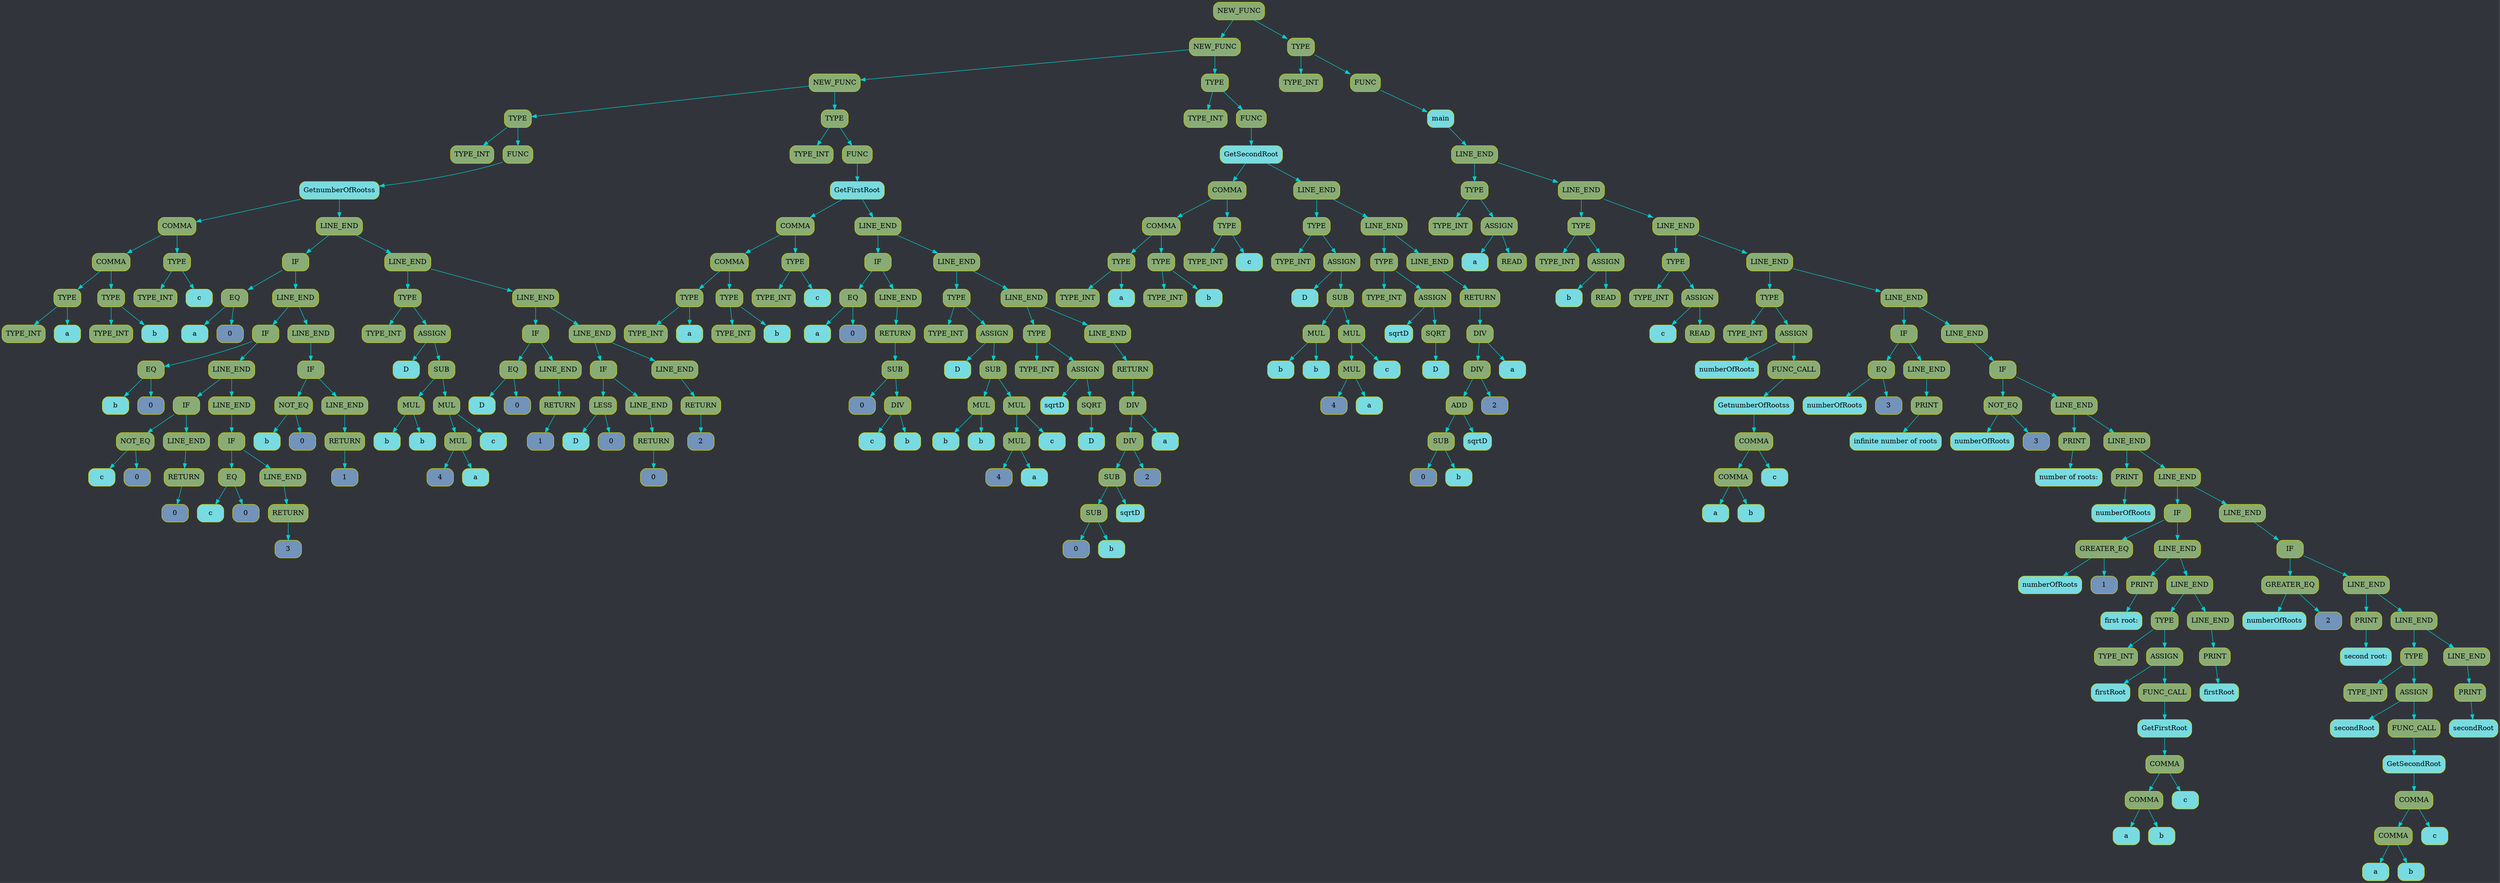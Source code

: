 digraph G{
rankdir=TB;
graph [bgcolor="#31353b"];
edge[color="#00D0D0"];
node0x13d6040a0[shape=Mrecord, style=filled, fillcolor="#89AC76", label = "NEW_FUNC", color = "#D0D000"];
node0x13d6040c0[shape=Mrecord, style=filled, fillcolor="#89AC76", label = "NEW_FUNC", color = "#D0D000"];
node0x13d6040e0[shape=Mrecord, style=filled, fillcolor="#89AC76", label = "NEW_FUNC", color = "#D0D000"];
node0x13d604100[shape=Mrecord, style=filled, fillcolor="#89AC76", label = "TYPE", color = "#D0D000"];
node0x13d604120[shape=Mrecord, style=filled, fillcolor="#89AC76", label = "TYPE_INT", color = "#D0D000"];
node0x13d604140[shape=Mrecord, style=filled, fillcolor="#89AC76", label = "FUNC", color = "#D0D000"];
node0x13d604180[shape=Mrecord, style=filled, fillcolor="#78DBE2", label = "GetnumberOfRootss", color = "#D0D000"];
node0x13d6041a0[shape=Mrecord, style=filled, fillcolor="#89AC76", label = "COMMA", color = "#D0D000"];
node0x13d6041c0[shape=Mrecord, style=filled, fillcolor="#89AC76", label = "COMMA", color = "#D0D000"];
node0x13d6041e0[shape=Mrecord, style=filled, fillcolor="#89AC76", label = "TYPE", color = "#D0D000"];
node0x13d604200[shape=Mrecord, style=filled, fillcolor="#89AC76", label = "TYPE_INT", color = "#D0D000"];
node0x13d604230[shape=Mrecord, style=filled, fillcolor="#78DBE2", label = "a", color = "#D0D000"];
node0x13d604250[shape=Mrecord, style=filled, fillcolor="#89AC76", label = "TYPE", color = "#D0D000"];
node0x13d604270[shape=Mrecord, style=filled, fillcolor="#89AC76", label = "TYPE_INT", color = "#D0D000"];
node0x13d6042a0[shape=Mrecord, style=filled, fillcolor="#78DBE2", label = "b", color = "#D0D000"];
node0x13d6042c0[shape=Mrecord, style=filled, fillcolor="#89AC76", label = "TYPE", color = "#D0D000"];
node0x13d6042e0[shape=Mrecord, style=filled, fillcolor="#89AC76", label = "TYPE_INT", color = "#D0D000"];
node0x13d604310[shape=Mrecord, style=filled, fillcolor="#78DBE2", label = "c", color = "#D0D000"];
node0x13d604330[shape=Mrecord, style=filled, fillcolor="#89AC76", label = "LINE_END", color = "#D0D000"];
node0x13d604350[shape=Mrecord, style=filled, fillcolor="#89AC76", label = "IF", color = "#D0D000"];
node0x13d604370[shape=Mrecord, style=filled, fillcolor="#89AC76", label = "EQ", color = "#D0D000"];
node0x13d6043a0[shape=Mrecord, style=filled, fillcolor="#78DBE2", label = "a", color = "#D0D000"];
node0x13d6043c0[shape=Mrecord, style=filled, fillcolor="#7293ba", label = "0", color = "#D0D000"];
node0x13d6043e0[shape=Mrecord, style=filled, fillcolor="#89AC76", label = "LINE_END", color = "#D0D000"];
node0x13d604400[shape=Mrecord, style=filled, fillcolor="#89AC76", label = "IF", color = "#D0D000"];
node0x13d604420[shape=Mrecord, style=filled, fillcolor="#89AC76", label = "EQ", color = "#D0D000"];
node0x13d604450[shape=Mrecord, style=filled, fillcolor="#78DBE2", label = "b", color = "#D0D000"];
node0x13d604470[shape=Mrecord, style=filled, fillcolor="#7293ba", label = "0", color = "#D0D000"];
node0x13d604490[shape=Mrecord, style=filled, fillcolor="#89AC76", label = "LINE_END", color = "#D0D000"];
node0x13d6044b0[shape=Mrecord, style=filled, fillcolor="#89AC76", label = "IF", color = "#D0D000"];
node0x13d6044d0[shape=Mrecord, style=filled, fillcolor="#89AC76", label = "NOT_EQ", color = "#D0D000"];
node0x13d604500[shape=Mrecord, style=filled, fillcolor="#78DBE2", label = "c", color = "#D0D000"];
node0x13d604520[shape=Mrecord, style=filled, fillcolor="#7293ba", label = "0", color = "#D0D000"];
node0x13d604540[shape=Mrecord, style=filled, fillcolor="#89AC76", label = "LINE_END", color = "#D0D000"];
node0x13d604560[shape=Mrecord, style=filled, fillcolor="#89AC76", label = "RETURN", color = "#D0D000"];
node0x13d604580[shape=Mrecord, style=filled, fillcolor="#7293ba", label = "0", color = "#D0D000"];
node0x13d6045a0[shape=Mrecord, style=filled, fillcolor="#89AC76", label = "LINE_END", color = "#D0D000"];
node0x13d6045c0[shape=Mrecord, style=filled, fillcolor="#89AC76", label = "IF", color = "#D0D000"];
node0x13d6045e0[shape=Mrecord, style=filled, fillcolor="#89AC76", label = "EQ", color = "#D0D000"];
node0x13d604610[shape=Mrecord, style=filled, fillcolor="#78DBE2", label = "c", color = "#D0D000"];
node0x13d604630[shape=Mrecord, style=filled, fillcolor="#7293ba", label = "0", color = "#D0D000"];
node0x13d604650[shape=Mrecord, style=filled, fillcolor="#89AC76", label = "LINE_END", color = "#D0D000"];
node0x13d604670[shape=Mrecord, style=filled, fillcolor="#89AC76", label = "RETURN", color = "#D0D000"];
node0x13d604690[shape=Mrecord, style=filled, fillcolor="#7293ba", label = "3", color = "#D0D000"];
node0x13d6046b0[shape=Mrecord, style=filled, fillcolor="#89AC76", label = "LINE_END", color = "#D0D000"];
node0x13d6046d0[shape=Mrecord, style=filled, fillcolor="#89AC76", label = "IF", color = "#D0D000"];
node0x13d6046f0[shape=Mrecord, style=filled, fillcolor="#89AC76", label = "NOT_EQ", color = "#D0D000"];
node0x13d604720[shape=Mrecord, style=filled, fillcolor="#78DBE2", label = "b", color = "#D0D000"];
node0x13d604740[shape=Mrecord, style=filled, fillcolor="#7293ba", label = "0", color = "#D0D000"];
node0x13d604760[shape=Mrecord, style=filled, fillcolor="#89AC76", label = "LINE_END", color = "#D0D000"];
node0x13d604780[shape=Mrecord, style=filled, fillcolor="#89AC76", label = "RETURN", color = "#D0D000"];
node0x13d6047a0[shape=Mrecord, style=filled, fillcolor="#7293ba", label = "1", color = "#D0D000"];
node0x13d6047c0[shape=Mrecord, style=filled, fillcolor="#89AC76", label = "LINE_END", color = "#D0D000"];
node0x13d6047e0[shape=Mrecord, style=filled, fillcolor="#89AC76", label = "TYPE", color = "#D0D000"];
node0x13d604800[shape=Mrecord, style=filled, fillcolor="#89AC76", label = "TYPE_INT", color = "#D0D000"];
node0x13d604820[shape=Mrecord, style=filled, fillcolor="#89AC76", label = "ASSIGN", color = "#D0D000"];
node0x13d604850[shape=Mrecord, style=filled, fillcolor="#78DBE2", label = "D", color = "#D0D000"];
node0x13d604870[shape=Mrecord, style=filled, fillcolor="#89AC76", label = "SUB", color = "#D0D000"];
node0x13d604890[shape=Mrecord, style=filled, fillcolor="#89AC76", label = "MUL", color = "#D0D000"];
node0x13d6048c0[shape=Mrecord, style=filled, fillcolor="#78DBE2", label = "b", color = "#D0D000"];
node0x13d6048f0[shape=Mrecord, style=filled, fillcolor="#78DBE2", label = "b", color = "#D0D000"];
node0x13d604910[shape=Mrecord, style=filled, fillcolor="#89AC76", label = "MUL", color = "#D0D000"];
node0x13d604930[shape=Mrecord, style=filled, fillcolor="#89AC76", label = "MUL", color = "#D0D000"];
node0x13d604950[shape=Mrecord, style=filled, fillcolor="#7293ba", label = "4", color = "#D0D000"];
node0x13d604980[shape=Mrecord, style=filled, fillcolor="#78DBE2", label = "a", color = "#D0D000"];
node0x13d6049b0[shape=Mrecord, style=filled, fillcolor="#78DBE2", label = "c", color = "#D0D000"];
node0x13d6049d0[shape=Mrecord, style=filled, fillcolor="#89AC76", label = "LINE_END", color = "#D0D000"];
node0x13d6049f0[shape=Mrecord, style=filled, fillcolor="#89AC76", label = "IF", color = "#D0D000"];
node0x13d604a10[shape=Mrecord, style=filled, fillcolor="#89AC76", label = "EQ", color = "#D0D000"];
node0x13d604a40[shape=Mrecord, style=filled, fillcolor="#78DBE2", label = "D", color = "#D0D000"];
node0x13d604a60[shape=Mrecord, style=filled, fillcolor="#7293ba", label = "0", color = "#D0D000"];
node0x13d604a80[shape=Mrecord, style=filled, fillcolor="#89AC76", label = "LINE_END", color = "#D0D000"];
node0x13d604aa0[shape=Mrecord, style=filled, fillcolor="#89AC76", label = "RETURN", color = "#D0D000"];
node0x13d604ac0[shape=Mrecord, style=filled, fillcolor="#7293ba", label = "1", color = "#D0D000"];
node0x13d604ae0[shape=Mrecord, style=filled, fillcolor="#89AC76", label = "LINE_END", color = "#D0D000"];
node0x13d604b00[shape=Mrecord, style=filled, fillcolor="#89AC76", label = "IF", color = "#D0D000"];
node0x13d604b20[shape=Mrecord, style=filled, fillcolor="#89AC76", label = "LESS", color = "#D0D000"];
node0x13d604b50[shape=Mrecord, style=filled, fillcolor="#78DBE2", label = "D", color = "#D0D000"];
node0x13d604b70[shape=Mrecord, style=filled, fillcolor="#7293ba", label = "0", color = "#D0D000"];
node0x13d604b90[shape=Mrecord, style=filled, fillcolor="#89AC76", label = "LINE_END", color = "#D0D000"];
node0x13d604bb0[shape=Mrecord, style=filled, fillcolor="#89AC76", label = "RETURN", color = "#D0D000"];
node0x13d604bd0[shape=Mrecord, style=filled, fillcolor="#7293ba", label = "0", color = "#D0D000"];
node0x13d604bf0[shape=Mrecord, style=filled, fillcolor="#89AC76", label = "LINE_END", color = "#D0D000"];
node0x13d604c10[shape=Mrecord, style=filled, fillcolor="#89AC76", label = "RETURN", color = "#D0D000"];
node0x13d604c30[shape=Mrecord, style=filled, fillcolor="#7293ba", label = "2", color = "#D0D000"];
node0x13d604c50[shape=Mrecord, style=filled, fillcolor="#89AC76", label = "TYPE", color = "#D0D000"];
node0x13d604c70[shape=Mrecord, style=filled, fillcolor="#89AC76", label = "TYPE_INT", color = "#D0D000"];
node0x13d604c90[shape=Mrecord, style=filled, fillcolor="#89AC76", label = "FUNC", color = "#D0D000"];
node0x13d604cc0[shape=Mrecord, style=filled, fillcolor="#78DBE2", label = "GetFirstRoot", color = "#D0D000"];
node0x13d604ce0[shape=Mrecord, style=filled, fillcolor="#89AC76", label = "COMMA", color = "#D0D000"];
node0x13d604d00[shape=Mrecord, style=filled, fillcolor="#89AC76", label = "COMMA", color = "#D0D000"];
node0x13d604d20[shape=Mrecord, style=filled, fillcolor="#89AC76", label = "TYPE", color = "#D0D000"];
node0x13d604d40[shape=Mrecord, style=filled, fillcolor="#89AC76", label = "TYPE_INT", color = "#D0D000"];
node0x13d604d70[shape=Mrecord, style=filled, fillcolor="#78DBE2", label = "a", color = "#D0D000"];
node0x13d604d90[shape=Mrecord, style=filled, fillcolor="#89AC76", label = "TYPE", color = "#D0D000"];
node0x13d604db0[shape=Mrecord, style=filled, fillcolor="#89AC76", label = "TYPE_INT", color = "#D0D000"];
node0x13d604de0[shape=Mrecord, style=filled, fillcolor="#78DBE2", label = "b", color = "#D0D000"];
node0x13d604e00[shape=Mrecord, style=filled, fillcolor="#89AC76", label = "TYPE", color = "#D0D000"];
node0x13d604e20[shape=Mrecord, style=filled, fillcolor="#89AC76", label = "TYPE_INT", color = "#D0D000"];
node0x13d604e50[shape=Mrecord, style=filled, fillcolor="#78DBE2", label = "c", color = "#D0D000"];
node0x13d604e70[shape=Mrecord, style=filled, fillcolor="#89AC76", label = "LINE_END", color = "#D0D000"];
node0x13d604e90[shape=Mrecord, style=filled, fillcolor="#89AC76", label = "IF", color = "#D0D000"];
node0x13d604eb0[shape=Mrecord, style=filled, fillcolor="#89AC76", label = "EQ", color = "#D0D000"];
node0x13d604ee0[shape=Mrecord, style=filled, fillcolor="#78DBE2", label = "a", color = "#D0D000"];
node0x13d604f00[shape=Mrecord, style=filled, fillcolor="#7293ba", label = "0", color = "#D0D000"];
node0x13d604f20[shape=Mrecord, style=filled, fillcolor="#89AC76", label = "LINE_END", color = "#D0D000"];
node0x13d604f40[shape=Mrecord, style=filled, fillcolor="#89AC76", label = "RETURN", color = "#D0D000"];
node0x13d604f60[shape=Mrecord, style=filled, fillcolor="#89AC76", label = "SUB", color = "#D0D000"];
node0x13d604f80[shape=Mrecord, style=filled, fillcolor="#7293ba", label = "0", color = "#D0D000"];
node0x13d604fa0[shape=Mrecord, style=filled, fillcolor="#89AC76", label = "DIV", color = "#D0D000"];
node0x13d604fd0[shape=Mrecord, style=filled, fillcolor="#78DBE2", label = "c", color = "#D0D000"];
node0x13d605000[shape=Mrecord, style=filled, fillcolor="#78DBE2", label = "b", color = "#D0D000"];
node0x13d605020[shape=Mrecord, style=filled, fillcolor="#89AC76", label = "LINE_END", color = "#D0D000"];
node0x13d605040[shape=Mrecord, style=filled, fillcolor="#89AC76", label = "TYPE", color = "#D0D000"];
node0x13d605060[shape=Mrecord, style=filled, fillcolor="#89AC76", label = "TYPE_INT", color = "#D0D000"];
node0x13d605080[shape=Mrecord, style=filled, fillcolor="#89AC76", label = "ASSIGN", color = "#D0D000"];
node0x13d6050b0[shape=Mrecord, style=filled, fillcolor="#78DBE2", label = "D", color = "#D0D000"];
node0x13d6050d0[shape=Mrecord, style=filled, fillcolor="#89AC76", label = "SUB", color = "#D0D000"];
node0x13d6050f0[shape=Mrecord, style=filled, fillcolor="#89AC76", label = "MUL", color = "#D0D000"];
node0x13d605120[shape=Mrecord, style=filled, fillcolor="#78DBE2", label = "b", color = "#D0D000"];
node0x13d605150[shape=Mrecord, style=filled, fillcolor="#78DBE2", label = "b", color = "#D0D000"];
node0x13d605170[shape=Mrecord, style=filled, fillcolor="#89AC76", label = "MUL", color = "#D0D000"];
node0x13d605190[shape=Mrecord, style=filled, fillcolor="#89AC76", label = "MUL", color = "#D0D000"];
node0x13d6051b0[shape=Mrecord, style=filled, fillcolor="#7293ba", label = "4", color = "#D0D000"];
node0x13d6051e0[shape=Mrecord, style=filled, fillcolor="#78DBE2", label = "a", color = "#D0D000"];
node0x13d605210[shape=Mrecord, style=filled, fillcolor="#78DBE2", label = "c", color = "#D0D000"];
node0x13d605230[shape=Mrecord, style=filled, fillcolor="#89AC76", label = "LINE_END", color = "#D0D000"];
node0x13d605250[shape=Mrecord, style=filled, fillcolor="#89AC76", label = "TYPE", color = "#D0D000"];
node0x13d605270[shape=Mrecord, style=filled, fillcolor="#89AC76", label = "TYPE_INT", color = "#D0D000"];
node0x13d605290[shape=Mrecord, style=filled, fillcolor="#89AC76", label = "ASSIGN", color = "#D0D000"];
node0x13d6052c0[shape=Mrecord, style=filled, fillcolor="#78DBE2", label = "sqrtD", color = "#D0D000"];
node0x13d6052e0[shape=Mrecord, style=filled, fillcolor="#89AC76", label = "SQRT", color = "#D0D000"];
node0x13d605310[shape=Mrecord, style=filled, fillcolor="#78DBE2", label = "D", color = "#D0D000"];
node0x13d605330[shape=Mrecord, style=filled, fillcolor="#89AC76", label = "LINE_END", color = "#D0D000"];
node0x13d605350[shape=Mrecord, style=filled, fillcolor="#89AC76", label = "RETURN", color = "#D0D000"];
node0x13d605370[shape=Mrecord, style=filled, fillcolor="#89AC76", label = "DIV", color = "#D0D000"];
node0x13d605390[shape=Mrecord, style=filled, fillcolor="#89AC76", label = "DIV", color = "#D0D000"];
node0x13d6053b0[shape=Mrecord, style=filled, fillcolor="#89AC76", label = "SUB", color = "#D0D000"];
node0x13d6053d0[shape=Mrecord, style=filled, fillcolor="#89AC76", label = "SUB", color = "#D0D000"];
node0x13d6053f0[shape=Mrecord, style=filled, fillcolor="#7293ba", label = "0", color = "#D0D000"];
node0x13d605420[shape=Mrecord, style=filled, fillcolor="#78DBE2", label = "b", color = "#D0D000"];
node0x13d605450[shape=Mrecord, style=filled, fillcolor="#78DBE2", label = "sqrtD", color = "#D0D000"];
node0x13d605470[shape=Mrecord, style=filled, fillcolor="#7293ba", label = "2", color = "#D0D000"];
node0x13d6054a0[shape=Mrecord, style=filled, fillcolor="#78DBE2", label = "a", color = "#D0D000"];
node0x13d6054c0[shape=Mrecord, style=filled, fillcolor="#89AC76", label = "TYPE", color = "#D0D000"];
node0x13d6054e0[shape=Mrecord, style=filled, fillcolor="#89AC76", label = "TYPE_INT", color = "#D0D000"];
node0x13d605500[shape=Mrecord, style=filled, fillcolor="#89AC76", label = "FUNC", color = "#D0D000"];
node0x13d605530[shape=Mrecord, style=filled, fillcolor="#78DBE2", label = "GetSecondRoot", color = "#D0D000"];
node0x13d605550[shape=Mrecord, style=filled, fillcolor="#89AC76", label = "COMMA", color = "#D0D000"];
node0x13d605570[shape=Mrecord, style=filled, fillcolor="#89AC76", label = "COMMA", color = "#D0D000"];
node0x13d605590[shape=Mrecord, style=filled, fillcolor="#89AC76", label = "TYPE", color = "#D0D000"];
node0x13d6055b0[shape=Mrecord, style=filled, fillcolor="#89AC76", label = "TYPE_INT", color = "#D0D000"];
node0x13d6055e0[shape=Mrecord, style=filled, fillcolor="#78DBE2", label = "a", color = "#D0D000"];
node0x13d605600[shape=Mrecord, style=filled, fillcolor="#89AC76", label = "TYPE", color = "#D0D000"];
node0x13d605620[shape=Mrecord, style=filled, fillcolor="#89AC76", label = "TYPE_INT", color = "#D0D000"];
node0x13d605650[shape=Mrecord, style=filled, fillcolor="#78DBE2", label = "b", color = "#D0D000"];
node0x13d605670[shape=Mrecord, style=filled, fillcolor="#89AC76", label = "TYPE", color = "#D0D000"];
node0x13d605690[shape=Mrecord, style=filled, fillcolor="#89AC76", label = "TYPE_INT", color = "#D0D000"];
node0x13d6056c0[shape=Mrecord, style=filled, fillcolor="#78DBE2", label = "c", color = "#D0D000"];
node0x13d6056e0[shape=Mrecord, style=filled, fillcolor="#89AC76", label = "LINE_END", color = "#D0D000"];
node0x13d605700[shape=Mrecord, style=filled, fillcolor="#89AC76", label = "TYPE", color = "#D0D000"];
node0x13d605720[shape=Mrecord, style=filled, fillcolor="#89AC76", label = "TYPE_INT", color = "#D0D000"];
node0x13d605740[shape=Mrecord, style=filled, fillcolor="#89AC76", label = "ASSIGN", color = "#D0D000"];
node0x13d605770[shape=Mrecord, style=filled, fillcolor="#78DBE2", label = "D", color = "#D0D000"];
node0x13d605790[shape=Mrecord, style=filled, fillcolor="#89AC76", label = "SUB", color = "#D0D000"];
node0x13d6057b0[shape=Mrecord, style=filled, fillcolor="#89AC76", label = "MUL", color = "#D0D000"];
node0x13d6057e0[shape=Mrecord, style=filled, fillcolor="#78DBE2", label = "b", color = "#D0D000"];
node0x13d605810[shape=Mrecord, style=filled, fillcolor="#78DBE2", label = "b", color = "#D0D000"];
node0x13d605830[shape=Mrecord, style=filled, fillcolor="#89AC76", label = "MUL", color = "#D0D000"];
node0x13d605850[shape=Mrecord, style=filled, fillcolor="#89AC76", label = "MUL", color = "#D0D000"];
node0x13d605870[shape=Mrecord, style=filled, fillcolor="#7293ba", label = "4", color = "#D0D000"];
node0x13d6058a0[shape=Mrecord, style=filled, fillcolor="#78DBE2", label = "a", color = "#D0D000"];
node0x13d6058d0[shape=Mrecord, style=filled, fillcolor="#78DBE2", label = "c", color = "#D0D000"];
node0x13d6058f0[shape=Mrecord, style=filled, fillcolor="#89AC76", label = "LINE_END", color = "#D0D000"];
node0x13d605910[shape=Mrecord, style=filled, fillcolor="#89AC76", label = "TYPE", color = "#D0D000"];
node0x13d605930[shape=Mrecord, style=filled, fillcolor="#89AC76", label = "TYPE_INT", color = "#D0D000"];
node0x13d605950[shape=Mrecord, style=filled, fillcolor="#89AC76", label = "ASSIGN", color = "#D0D000"];
node0x13d605980[shape=Mrecord, style=filled, fillcolor="#78DBE2", label = "sqrtD", color = "#D0D000"];
node0x13d6059a0[shape=Mrecord, style=filled, fillcolor="#89AC76", label = "SQRT", color = "#D0D000"];
node0x13d6059d0[shape=Mrecord, style=filled, fillcolor="#78DBE2", label = "D", color = "#D0D000"];
node0x13d6059f0[shape=Mrecord, style=filled, fillcolor="#89AC76", label = "LINE_END", color = "#D0D000"];
node0x13d605a10[shape=Mrecord, style=filled, fillcolor="#89AC76", label = "RETURN", color = "#D0D000"];
node0x13d605a30[shape=Mrecord, style=filled, fillcolor="#89AC76", label = "DIV", color = "#D0D000"];
node0x13d605a50[shape=Mrecord, style=filled, fillcolor="#89AC76", label = "DIV", color = "#D0D000"];
node0x13d605a70[shape=Mrecord, style=filled, fillcolor="#89AC76", label = "ADD", color = "#D0D000"];
node0x13d605a90[shape=Mrecord, style=filled, fillcolor="#89AC76", label = "SUB", color = "#D0D000"];
node0x13d605ab0[shape=Mrecord, style=filled, fillcolor="#7293ba", label = "0", color = "#D0D000"];
node0x13d605ae0[shape=Mrecord, style=filled, fillcolor="#78DBE2", label = "b", color = "#D0D000"];
node0x13d605b10[shape=Mrecord, style=filled, fillcolor="#78DBE2", label = "sqrtD", color = "#D0D000"];
node0x13d605b30[shape=Mrecord, style=filled, fillcolor="#7293ba", label = "2", color = "#D0D000"];
node0x13d605b60[shape=Mrecord, style=filled, fillcolor="#78DBE2", label = "a", color = "#D0D000"];
node0x13d605b80[shape=Mrecord, style=filled, fillcolor="#89AC76", label = "TYPE", color = "#D0D000"];
node0x13d605ba0[shape=Mrecord, style=filled, fillcolor="#89AC76", label = "TYPE_INT", color = "#D0D000"];
node0x13d605bc0[shape=Mrecord, style=filled, fillcolor="#89AC76", label = "FUNC", color = "#D0D000"];
node0x13d605bf0[shape=Mrecord, style=filled, fillcolor="#78DBE2", label = "main", color = "#D0D000"];
node0x13d605c10[shape=Mrecord, style=filled, fillcolor="#89AC76", label = "LINE_END", color = "#D0D000"];
node0x13d605c30[shape=Mrecord, style=filled, fillcolor="#89AC76", label = "TYPE", color = "#D0D000"];
node0x13d605c50[shape=Mrecord, style=filled, fillcolor="#89AC76", label = "TYPE_INT", color = "#D0D000"];
node0x13d605c70[shape=Mrecord, style=filled, fillcolor="#89AC76", label = "ASSIGN", color = "#D0D000"];
node0x13d605ca0[shape=Mrecord, style=filled, fillcolor="#78DBE2", label = "a", color = "#D0D000"];
node0x13d605cc0[shape=Mrecord, style=filled, fillcolor="#89AC76", label = "READ", color = "#D0D000"];
node0x13d605ce0[shape=Mrecord, style=filled, fillcolor="#89AC76", label = "LINE_END", color = "#D0D000"];
node0x13d605d00[shape=Mrecord, style=filled, fillcolor="#89AC76", label = "TYPE", color = "#D0D000"];
node0x13d605d20[shape=Mrecord, style=filled, fillcolor="#89AC76", label = "TYPE_INT", color = "#D0D000"];
node0x13d605d40[shape=Mrecord, style=filled, fillcolor="#89AC76", label = "ASSIGN", color = "#D0D000"];
node0x13d605d70[shape=Mrecord, style=filled, fillcolor="#78DBE2", label = "b", color = "#D0D000"];
node0x13d605d90[shape=Mrecord, style=filled, fillcolor="#89AC76", label = "READ", color = "#D0D000"];
node0x13d605db0[shape=Mrecord, style=filled, fillcolor="#89AC76", label = "LINE_END", color = "#D0D000"];
node0x13d605dd0[shape=Mrecord, style=filled, fillcolor="#89AC76", label = "TYPE", color = "#D0D000"];
node0x13d605df0[shape=Mrecord, style=filled, fillcolor="#89AC76", label = "TYPE_INT", color = "#D0D000"];
node0x13d605e10[shape=Mrecord, style=filled, fillcolor="#89AC76", label = "ASSIGN", color = "#D0D000"];
node0x13d605e40[shape=Mrecord, style=filled, fillcolor="#78DBE2", label = "c", color = "#D0D000"];
node0x13d605e60[shape=Mrecord, style=filled, fillcolor="#89AC76", label = "READ", color = "#D0D000"];
node0x13d605e80[shape=Mrecord, style=filled, fillcolor="#89AC76", label = "LINE_END", color = "#D0D000"];
node0x13d605ea0[shape=Mrecord, style=filled, fillcolor="#89AC76", label = "TYPE", color = "#D0D000"];
node0x13d605ec0[shape=Mrecord, style=filled, fillcolor="#89AC76", label = "TYPE_INT", color = "#D0D000"];
node0x13d605ee0[shape=Mrecord, style=filled, fillcolor="#89AC76", label = "ASSIGN", color = "#D0D000"];
node0x13d605f10[shape=Mrecord, style=filled, fillcolor="#78DBE2", label = "numberOfRoots", color = "#D0D000"];
node0x13d605f30[shape=Mrecord, style=filled, fillcolor="#89AC76", label = "FUNC_CALL", color = "#D0D000"];
node0x13d605f70[shape=Mrecord, style=filled, fillcolor="#78DBE2", label = "GetnumberOfRootss", color = "#D0D000"];
node0x13d605f90[shape=Mrecord, style=filled, fillcolor="#89AC76", label = "COMMA", color = "#D0D000"];
node0x13d605fb0[shape=Mrecord, style=filled, fillcolor="#89AC76", label = "COMMA", color = "#D0D000"];
node0x13d605fe0[shape=Mrecord, style=filled, fillcolor="#78DBE2", label = "a", color = "#D0D000"];
node0x13d606010[shape=Mrecord, style=filled, fillcolor="#78DBE2", label = "b", color = "#D0D000"];
node0x13d606040[shape=Mrecord, style=filled, fillcolor="#78DBE2", label = "c", color = "#D0D000"];
node0x13d606060[shape=Mrecord, style=filled, fillcolor="#89AC76", label = "LINE_END", color = "#D0D000"];
node0x13d606080[shape=Mrecord, style=filled, fillcolor="#89AC76", label = "IF", color = "#D0D000"];
node0x13d6060a0[shape=Mrecord, style=filled, fillcolor="#89AC76", label = "EQ", color = "#D0D000"];
node0x13d6060d0[shape=Mrecord, style=filled, fillcolor="#78DBE2", label = "numberOfRoots", color = "#D0D000"];
node0x13d6060f0[shape=Mrecord, style=filled, fillcolor="#7293ba", label = "3", color = "#D0D000"];
node0x13d606110[shape=Mrecord, style=filled, fillcolor="#89AC76", label = "LINE_END", color = "#D0D000"];
node0x13d606130[shape=Mrecord, style=filled, fillcolor="#89AC76", label = "PRINT", color = "#D0D000"];
node0x13d606170[shape=Mrecord, style=filled, fillcolor="#78DBE2", label = "infinite number of roots", color = "#D0D000"];
node0x13d606190[shape=Mrecord, style=filled, fillcolor="#89AC76", label = "LINE_END", color = "#D0D000"];
node0x13d6061b0[shape=Mrecord, style=filled, fillcolor="#89AC76", label = "IF", color = "#D0D000"];
node0x13d6061d0[shape=Mrecord, style=filled, fillcolor="#89AC76", label = "NOT_EQ", color = "#D0D000"];
node0x13d606200[shape=Mrecord, style=filled, fillcolor="#78DBE2", label = "numberOfRoots", color = "#D0D000"];
node0x13d606220[shape=Mrecord, style=filled, fillcolor="#7293ba", label = "3", color = "#D0D000"];
node0x13d606240[shape=Mrecord, style=filled, fillcolor="#89AC76", label = "LINE_END", color = "#D0D000"];
node0x13d606260[shape=Mrecord, style=filled, fillcolor="#89AC76", label = "PRINT", color = "#D0D000"];
node0x13d6062a0[shape=Mrecord, style=filled, fillcolor="#78DBE2", label = "number of roots: ", color = "#D0D000"];
node0x13d6062c0[shape=Mrecord, style=filled, fillcolor="#89AC76", label = "LINE_END", color = "#D0D000"];
node0x13d6062e0[shape=Mrecord, style=filled, fillcolor="#89AC76", label = "PRINT", color = "#D0D000"];
node0x13d606310[shape=Mrecord, style=filled, fillcolor="#78DBE2", label = "numberOfRoots", color = "#D0D000"];
node0x13d606330[shape=Mrecord, style=filled, fillcolor="#89AC76", label = "LINE_END", color = "#D0D000"];
node0x13d606350[shape=Mrecord, style=filled, fillcolor="#89AC76", label = "IF", color = "#D0D000"];
node0x13d606370[shape=Mrecord, style=filled, fillcolor="#89AC76", label = "GREATER_EQ", color = "#D0D000"];
node0x13d6063a0[shape=Mrecord, style=filled, fillcolor="#78DBE2", label = "numberOfRoots", color = "#D0D000"];
node0x13d6063c0[shape=Mrecord, style=filled, fillcolor="#7293ba", label = "1", color = "#D0D000"];
node0x13d6063e0[shape=Mrecord, style=filled, fillcolor="#89AC76", label = "LINE_END", color = "#D0D000"];
node0x13d606400[shape=Mrecord, style=filled, fillcolor="#89AC76", label = "PRINT", color = "#D0D000"];
node0x13d606430[shape=Mrecord, style=filled, fillcolor="#78DBE2", label = "first root: ", color = "#D0D000"];
node0x13d606450[shape=Mrecord, style=filled, fillcolor="#89AC76", label = "LINE_END", color = "#D0D000"];
node0x13d606470[shape=Mrecord, style=filled, fillcolor="#89AC76", label = "TYPE", color = "#D0D000"];
node0x13d606490[shape=Mrecord, style=filled, fillcolor="#89AC76", label = "TYPE_INT", color = "#D0D000"];
node0x13d6064b0[shape=Mrecord, style=filled, fillcolor="#89AC76", label = "ASSIGN", color = "#D0D000"];
node0x13d6064e0[shape=Mrecord, style=filled, fillcolor="#78DBE2", label = "firstRoot", color = "#D0D000"];
node0x13d606500[shape=Mrecord, style=filled, fillcolor="#89AC76", label = "FUNC_CALL", color = "#D0D000"];
node0x13d606530[shape=Mrecord, style=filled, fillcolor="#78DBE2", label = "GetFirstRoot", color = "#D0D000"];
node0x13d606550[shape=Mrecord, style=filled, fillcolor="#89AC76", label = "COMMA", color = "#D0D000"];
node0x13d606570[shape=Mrecord, style=filled, fillcolor="#89AC76", label = "COMMA", color = "#D0D000"];
node0x13d6065a0[shape=Mrecord, style=filled, fillcolor="#78DBE2", label = "a", color = "#D0D000"];
node0x13d6065d0[shape=Mrecord, style=filled, fillcolor="#78DBE2", label = "b", color = "#D0D000"];
node0x13d606600[shape=Mrecord, style=filled, fillcolor="#78DBE2", label = "c", color = "#D0D000"];
node0x13d606620[shape=Mrecord, style=filled, fillcolor="#89AC76", label = "LINE_END", color = "#D0D000"];
node0x13d606640[shape=Mrecord, style=filled, fillcolor="#89AC76", label = "PRINT", color = "#D0D000"];
node0x13d606670[shape=Mrecord, style=filled, fillcolor="#78DBE2", label = "firstRoot", color = "#D0D000"];
node0x13d606690[shape=Mrecord, style=filled, fillcolor="#89AC76", label = "LINE_END", color = "#D0D000"];
node0x13d6066b0[shape=Mrecord, style=filled, fillcolor="#89AC76", label = "IF", color = "#D0D000"];
node0x13d6066d0[shape=Mrecord, style=filled, fillcolor="#89AC76", label = "GREATER_EQ", color = "#D0D000"];
node0x13d606700[shape=Mrecord, style=filled, fillcolor="#78DBE2", label = "numberOfRoots", color = "#D0D000"];
node0x13d606720[shape=Mrecord, style=filled, fillcolor="#7293ba", label = "2", color = "#D0D000"];
node0x13d606740[shape=Mrecord, style=filled, fillcolor="#89AC76", label = "LINE_END", color = "#D0D000"];
node0x13d606760[shape=Mrecord, style=filled, fillcolor="#89AC76", label = "PRINT", color = "#D0D000"];
node0x13d606790[shape=Mrecord, style=filled, fillcolor="#78DBE2", label = "second root: ", color = "#D0D000"];
node0x13d6067b0[shape=Mrecord, style=filled, fillcolor="#89AC76", label = "LINE_END", color = "#D0D000"];
node0x13d6067d0[shape=Mrecord, style=filled, fillcolor="#89AC76", label = "TYPE", color = "#D0D000"];
node0x13d6067f0[shape=Mrecord, style=filled, fillcolor="#89AC76", label = "TYPE_INT", color = "#D0D000"];
node0x13d606810[shape=Mrecord, style=filled, fillcolor="#89AC76", label = "ASSIGN", color = "#D0D000"];
node0x13d606840[shape=Mrecord, style=filled, fillcolor="#78DBE2", label = "secondRoot", color = "#D0D000"];
node0x13d606860[shape=Mrecord, style=filled, fillcolor="#89AC76", label = "FUNC_CALL", color = "#D0D000"];
node0x13d606890[shape=Mrecord, style=filled, fillcolor="#78DBE2", label = "GetSecondRoot", color = "#D0D000"];
node0x13d6068b0[shape=Mrecord, style=filled, fillcolor="#89AC76", label = "COMMA", color = "#D0D000"];
node0x13d6068d0[shape=Mrecord, style=filled, fillcolor="#89AC76", label = "COMMA", color = "#D0D000"];
node0x13d606900[shape=Mrecord, style=filled, fillcolor="#78DBE2", label = "a", color = "#D0D000"];
node0x13d606930[shape=Mrecord, style=filled, fillcolor="#78DBE2", label = "b", color = "#D0D000"];
node0x13d606960[shape=Mrecord, style=filled, fillcolor="#78DBE2", label = "c", color = "#D0D000"];
node0x13d606980[shape=Mrecord, style=filled, fillcolor="#89AC76", label = "LINE_END", color = "#D0D000"];
node0x13d6069a0[shape=Mrecord, style=filled, fillcolor="#89AC76", label = "PRINT", color = "#D0D000"];
node0x13d6069d0[shape=Mrecord, style=filled, fillcolor="#78DBE2", label = "secondRoot", color = "#D0D000"];
node0x13d6040a0;
node0x13d6040a0->node0x13d6040c0;
node0x13d6040c0->node0x13d6040e0;
node0x13d6040e0->node0x13d604100;
node0x13d604100->node0x13d604120;


node0x13d604100->node0x13d604140;
node0x13d604140->node0x13d604180;
node0x13d604180->node0x13d6041a0;
node0x13d6041a0->node0x13d6041c0;
node0x13d6041c0->node0x13d6041e0;
node0x13d6041e0->node0x13d604200;


node0x13d6041e0->node0x13d604230;


node0x13d6041c0->node0x13d604250;
node0x13d604250->node0x13d604270;


node0x13d604250->node0x13d6042a0;


node0x13d6041a0->node0x13d6042c0;
node0x13d6042c0->node0x13d6042e0;


node0x13d6042c0->node0x13d604310;


node0x13d604180->node0x13d604330;
node0x13d604330->node0x13d604350;
node0x13d604350->node0x13d604370;
node0x13d604370->node0x13d6043a0;


node0x13d604370->node0x13d6043c0;


node0x13d604350->node0x13d6043e0;
node0x13d6043e0->node0x13d604400;
node0x13d604400->node0x13d604420;
node0x13d604420->node0x13d604450;


node0x13d604420->node0x13d604470;


node0x13d604400->node0x13d604490;
node0x13d604490->node0x13d6044b0;
node0x13d6044b0->node0x13d6044d0;
node0x13d6044d0->node0x13d604500;


node0x13d6044d0->node0x13d604520;


node0x13d6044b0->node0x13d604540;
node0x13d604540->node0x13d604560;
node0x13d604560->node0x13d604580;




node0x13d604490->node0x13d6045a0;
node0x13d6045a0->node0x13d6045c0;
node0x13d6045c0->node0x13d6045e0;
node0x13d6045e0->node0x13d604610;


node0x13d6045e0->node0x13d604630;


node0x13d6045c0->node0x13d604650;
node0x13d604650->node0x13d604670;
node0x13d604670->node0x13d604690;





node0x13d6043e0->node0x13d6046b0;
node0x13d6046b0->node0x13d6046d0;
node0x13d6046d0->node0x13d6046f0;
node0x13d6046f0->node0x13d604720;


node0x13d6046f0->node0x13d604740;


node0x13d6046d0->node0x13d604760;
node0x13d604760->node0x13d604780;
node0x13d604780->node0x13d6047a0;





node0x13d604330->node0x13d6047c0;
node0x13d6047c0->node0x13d6047e0;
node0x13d6047e0->node0x13d604800;


node0x13d6047e0->node0x13d604820;
node0x13d604820->node0x13d604850;


node0x13d604820->node0x13d604870;
node0x13d604870->node0x13d604890;
node0x13d604890->node0x13d6048c0;


node0x13d604890->node0x13d6048f0;


node0x13d604870->node0x13d604910;
node0x13d604910->node0x13d604930;
node0x13d604930->node0x13d604950;


node0x13d604930->node0x13d604980;


node0x13d604910->node0x13d6049b0;


node0x13d6047c0->node0x13d6049d0;
node0x13d6049d0->node0x13d6049f0;
node0x13d6049f0->node0x13d604a10;
node0x13d604a10->node0x13d604a40;


node0x13d604a10->node0x13d604a60;


node0x13d6049f0->node0x13d604a80;
node0x13d604a80->node0x13d604aa0;
node0x13d604aa0->node0x13d604ac0;




node0x13d6049d0->node0x13d604ae0;
node0x13d604ae0->node0x13d604b00;
node0x13d604b00->node0x13d604b20;
node0x13d604b20->node0x13d604b50;


node0x13d604b20->node0x13d604b70;


node0x13d604b00->node0x13d604b90;
node0x13d604b90->node0x13d604bb0;
node0x13d604bb0->node0x13d604bd0;




node0x13d604ae0->node0x13d604bf0;
node0x13d604bf0->node0x13d604c10;
node0x13d604c10->node0x13d604c30;





node0x13d6040e0->node0x13d604c50;
node0x13d604c50->node0x13d604c70;


node0x13d604c50->node0x13d604c90;
node0x13d604c90->node0x13d604cc0;
node0x13d604cc0->node0x13d604ce0;
node0x13d604ce0->node0x13d604d00;
node0x13d604d00->node0x13d604d20;
node0x13d604d20->node0x13d604d40;


node0x13d604d20->node0x13d604d70;


node0x13d604d00->node0x13d604d90;
node0x13d604d90->node0x13d604db0;


node0x13d604d90->node0x13d604de0;


node0x13d604ce0->node0x13d604e00;
node0x13d604e00->node0x13d604e20;


node0x13d604e00->node0x13d604e50;


node0x13d604cc0->node0x13d604e70;
node0x13d604e70->node0x13d604e90;
node0x13d604e90->node0x13d604eb0;
node0x13d604eb0->node0x13d604ee0;


node0x13d604eb0->node0x13d604f00;


node0x13d604e90->node0x13d604f20;
node0x13d604f20->node0x13d604f40;
node0x13d604f40->node0x13d604f60;
node0x13d604f60->node0x13d604f80;


node0x13d604f60->node0x13d604fa0;
node0x13d604fa0->node0x13d604fd0;


node0x13d604fa0->node0x13d605000;




node0x13d604e70->node0x13d605020;
node0x13d605020->node0x13d605040;
node0x13d605040->node0x13d605060;


node0x13d605040->node0x13d605080;
node0x13d605080->node0x13d6050b0;


node0x13d605080->node0x13d6050d0;
node0x13d6050d0->node0x13d6050f0;
node0x13d6050f0->node0x13d605120;


node0x13d6050f0->node0x13d605150;


node0x13d6050d0->node0x13d605170;
node0x13d605170->node0x13d605190;
node0x13d605190->node0x13d6051b0;


node0x13d605190->node0x13d6051e0;


node0x13d605170->node0x13d605210;


node0x13d605020->node0x13d605230;
node0x13d605230->node0x13d605250;
node0x13d605250->node0x13d605270;


node0x13d605250->node0x13d605290;
node0x13d605290->node0x13d6052c0;


node0x13d605290->node0x13d6052e0;
node0x13d6052e0->node0x13d605310;



node0x13d605230->node0x13d605330;
node0x13d605330->node0x13d605350;
node0x13d605350->node0x13d605370;
node0x13d605370->node0x13d605390;
node0x13d605390->node0x13d6053b0;
node0x13d6053b0->node0x13d6053d0;
node0x13d6053d0->node0x13d6053f0;


node0x13d6053d0->node0x13d605420;


node0x13d6053b0->node0x13d605450;


node0x13d605390->node0x13d605470;


node0x13d605370->node0x13d6054a0;





node0x13d6040c0->node0x13d6054c0;
node0x13d6054c0->node0x13d6054e0;


node0x13d6054c0->node0x13d605500;
node0x13d605500->node0x13d605530;
node0x13d605530->node0x13d605550;
node0x13d605550->node0x13d605570;
node0x13d605570->node0x13d605590;
node0x13d605590->node0x13d6055b0;


node0x13d605590->node0x13d6055e0;


node0x13d605570->node0x13d605600;
node0x13d605600->node0x13d605620;


node0x13d605600->node0x13d605650;


node0x13d605550->node0x13d605670;
node0x13d605670->node0x13d605690;


node0x13d605670->node0x13d6056c0;


node0x13d605530->node0x13d6056e0;
node0x13d6056e0->node0x13d605700;
node0x13d605700->node0x13d605720;


node0x13d605700->node0x13d605740;
node0x13d605740->node0x13d605770;


node0x13d605740->node0x13d605790;
node0x13d605790->node0x13d6057b0;
node0x13d6057b0->node0x13d6057e0;


node0x13d6057b0->node0x13d605810;


node0x13d605790->node0x13d605830;
node0x13d605830->node0x13d605850;
node0x13d605850->node0x13d605870;


node0x13d605850->node0x13d6058a0;


node0x13d605830->node0x13d6058d0;


node0x13d6056e0->node0x13d6058f0;
node0x13d6058f0->node0x13d605910;
node0x13d605910->node0x13d605930;


node0x13d605910->node0x13d605950;
node0x13d605950->node0x13d605980;


node0x13d605950->node0x13d6059a0;
node0x13d6059a0->node0x13d6059d0;



node0x13d6058f0->node0x13d6059f0;
node0x13d6059f0->node0x13d605a10;
node0x13d605a10->node0x13d605a30;
node0x13d605a30->node0x13d605a50;
node0x13d605a50->node0x13d605a70;
node0x13d605a70->node0x13d605a90;
node0x13d605a90->node0x13d605ab0;


node0x13d605a90->node0x13d605ae0;


node0x13d605a70->node0x13d605b10;


node0x13d605a50->node0x13d605b30;


node0x13d605a30->node0x13d605b60;





node0x13d6040a0->node0x13d605b80;
node0x13d605b80->node0x13d605ba0;


node0x13d605b80->node0x13d605bc0;
node0x13d605bc0->node0x13d605bf0;

node0x13d605bf0->node0x13d605c10;
node0x13d605c10->node0x13d605c30;
node0x13d605c30->node0x13d605c50;


node0x13d605c30->node0x13d605c70;
node0x13d605c70->node0x13d605ca0;


node0x13d605c70->node0x13d605cc0;


node0x13d605c10->node0x13d605ce0;
node0x13d605ce0->node0x13d605d00;
node0x13d605d00->node0x13d605d20;


node0x13d605d00->node0x13d605d40;
node0x13d605d40->node0x13d605d70;


node0x13d605d40->node0x13d605d90;


node0x13d605ce0->node0x13d605db0;
node0x13d605db0->node0x13d605dd0;
node0x13d605dd0->node0x13d605df0;


node0x13d605dd0->node0x13d605e10;
node0x13d605e10->node0x13d605e40;


node0x13d605e10->node0x13d605e60;


node0x13d605db0->node0x13d605e80;
node0x13d605e80->node0x13d605ea0;
node0x13d605ea0->node0x13d605ec0;


node0x13d605ea0->node0x13d605ee0;
node0x13d605ee0->node0x13d605f10;


node0x13d605ee0->node0x13d605f30;
node0x13d605f30->node0x13d605f70;
node0x13d605f70->node0x13d605f90;
node0x13d605f90->node0x13d605fb0;
node0x13d605fb0->node0x13d605fe0;


node0x13d605fb0->node0x13d606010;


node0x13d605f90->node0x13d606040;




node0x13d605e80->node0x13d606060;
node0x13d606060->node0x13d606080;
node0x13d606080->node0x13d6060a0;
node0x13d6060a0->node0x13d6060d0;


node0x13d6060a0->node0x13d6060f0;


node0x13d606080->node0x13d606110;
node0x13d606110->node0x13d606130;
node0x13d606130->node0x13d606170;




node0x13d606060->node0x13d606190;
node0x13d606190->node0x13d6061b0;
node0x13d6061b0->node0x13d6061d0;
node0x13d6061d0->node0x13d606200;


node0x13d6061d0->node0x13d606220;


node0x13d6061b0->node0x13d606240;
node0x13d606240->node0x13d606260;
node0x13d606260->node0x13d6062a0;



node0x13d606240->node0x13d6062c0;
node0x13d6062c0->node0x13d6062e0;
node0x13d6062e0->node0x13d606310;



node0x13d6062c0->node0x13d606330;
node0x13d606330->node0x13d606350;
node0x13d606350->node0x13d606370;
node0x13d606370->node0x13d6063a0;


node0x13d606370->node0x13d6063c0;


node0x13d606350->node0x13d6063e0;
node0x13d6063e0->node0x13d606400;
node0x13d606400->node0x13d606430;



node0x13d6063e0->node0x13d606450;
node0x13d606450->node0x13d606470;
node0x13d606470->node0x13d606490;


node0x13d606470->node0x13d6064b0;
node0x13d6064b0->node0x13d6064e0;


node0x13d6064b0->node0x13d606500;
node0x13d606500->node0x13d606530;
node0x13d606530->node0x13d606550;
node0x13d606550->node0x13d606570;
node0x13d606570->node0x13d6065a0;


node0x13d606570->node0x13d6065d0;


node0x13d606550->node0x13d606600;




node0x13d606450->node0x13d606620;
node0x13d606620->node0x13d606640;
node0x13d606640->node0x13d606670;




node0x13d606330->node0x13d606690;
node0x13d606690->node0x13d6066b0;
node0x13d6066b0->node0x13d6066d0;
node0x13d6066d0->node0x13d606700;


node0x13d6066d0->node0x13d606720;


node0x13d6066b0->node0x13d606740;
node0x13d606740->node0x13d606760;
node0x13d606760->node0x13d606790;



node0x13d606740->node0x13d6067b0;
node0x13d6067b0->node0x13d6067d0;
node0x13d6067d0->node0x13d6067f0;


node0x13d6067d0->node0x13d606810;
node0x13d606810->node0x13d606840;


node0x13d606810->node0x13d606860;
node0x13d606860->node0x13d606890;
node0x13d606890->node0x13d6068b0;
node0x13d6068b0->node0x13d6068d0;
node0x13d6068d0->node0x13d606900;


node0x13d6068d0->node0x13d606930;


node0x13d6068b0->node0x13d606960;




node0x13d6067b0->node0x13d606980;
node0x13d606980->node0x13d6069a0;
node0x13d6069a0->node0x13d6069d0;








}
